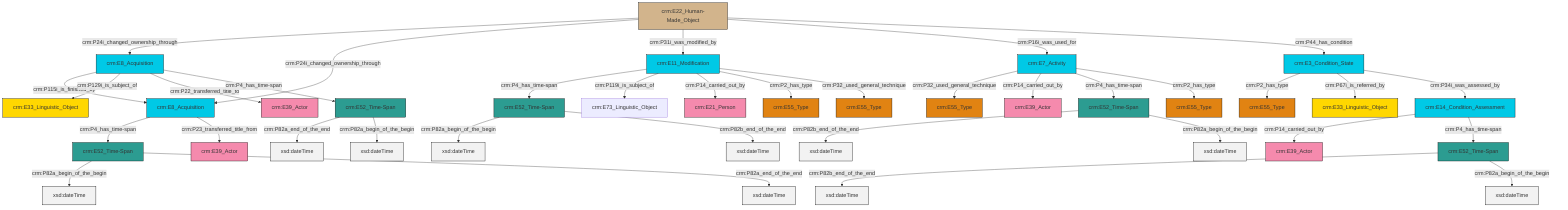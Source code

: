 graph TD
classDef Literal fill:#f2f2f2,stroke:#000000;
classDef CRM_Entity fill:#FFFFFF,stroke:#000000;
classDef Temporal_Entity fill:#00C9E6, stroke:#000000;
classDef Type fill:#E18312, stroke:#000000;
classDef Time-Span fill:#2C9C91, stroke:#000000;
classDef Appellation fill:#FFEB7F, stroke:#000000;
classDef Place fill:#008836, stroke:#000000;
classDef Persistent_Item fill:#B266B2, stroke:#000000;
classDef Conceptual_Object fill:#FFD700, stroke:#000000;
classDef Physical_Thing fill:#D2B48C, stroke:#000000;
classDef Actor fill:#f58aad, stroke:#000000;
classDef PC_Classes fill:#4ce600, stroke:#000000;
classDef Multi fill:#cccccc,stroke:#000000;

4["crm:E7_Activity"]:::Temporal_Entity -->|crm:P32_used_general_technique| 5["crm:E55_Type"]:::Type
6["crm:E52_Time-Span"]:::Time-Span -->|crm:P82a_begin_of_the_begin| 7[xsd:dateTime]:::Literal
8["crm:E52_Time-Span"]:::Time-Span -->|crm:P82a_begin_of_the_begin| 9[xsd:dateTime]:::Literal
10["crm:E22_Human-Made_Object"]:::Physical_Thing -->|crm:P24i_changed_ownership_through| 11["crm:E8_Acquisition"]:::Temporal_Entity
11["crm:E8_Acquisition"]:::Temporal_Entity -->|crm:P115i_is_finished_by| 12["crm:E8_Acquisition"]:::Temporal_Entity
13["crm:E52_Time-Span"]:::Time-Span -->|crm:P82b_end_of_the_end| 14[xsd:dateTime]:::Literal
18["crm:E52_Time-Span"]:::Time-Span -->|crm:P82a_end_of_the_end| 19[xsd:dateTime]:::Literal
10["crm:E22_Human-Made_Object"]:::Physical_Thing -->|crm:P24i_changed_ownership_through| 12["crm:E8_Acquisition"]:::Temporal_Entity
21["crm:E11_Modification"]:::Temporal_Entity -->|crm:P4_has_time-span| 6["crm:E52_Time-Span"]:::Time-Span
10["crm:E22_Human-Made_Object"]:::Physical_Thing -->|crm:P31i_was_modified_by| 21["crm:E11_Modification"]:::Temporal_Entity
21["crm:E11_Modification"]:::Temporal_Entity -->|crm:P119i_is_subject_of| 27["crm:E73_Linguistic_Object"]:::Default
6["crm:E52_Time-Span"]:::Time-Span -->|crm:P82b_end_of_the_end| 30[xsd:dateTime]:::Literal
8["crm:E52_Time-Span"]:::Time-Span -->|crm:P82a_end_of_the_end| 33[xsd:dateTime]:::Literal
18["crm:E52_Time-Span"]:::Time-Span -->|crm:P82a_begin_of_the_begin| 36[xsd:dateTime]:::Literal
12["crm:E8_Acquisition"]:::Temporal_Entity -->|crm:P4_has_time-span| 8["crm:E52_Time-Span"]:::Time-Span
21["crm:E11_Modification"]:::Temporal_Entity -->|crm:P14_carried_out_by| 25["crm:E21_Person"]:::Actor
12["crm:E8_Acquisition"]:::Temporal_Entity -->|crm:P23_transferred_title_from| 38["crm:E39_Actor"]:::Actor
10["crm:E22_Human-Made_Object"]:::Physical_Thing -->|crm:P16i_was_used_for| 4["crm:E7_Activity"]:::Temporal_Entity
4["crm:E7_Activity"]:::Temporal_Entity -->|crm:P14_carried_out_by| 31["crm:E39_Actor"]:::Actor
11["crm:E8_Acquisition"]:::Temporal_Entity -->|crm:P129i_is_subject_of| 23["crm:E33_Linguistic_Object"]:::Conceptual_Object
10["crm:E22_Human-Made_Object"]:::Physical_Thing -->|crm:P44_has_condition| 2["crm:E3_Condition_State"]:::Temporal_Entity
34["crm:E14_Condition_Assessment"]:::Temporal_Entity -->|crm:P14_carried_out_by| 41["crm:E39_Actor"]:::Actor
4["crm:E7_Activity"]:::Temporal_Entity -->|crm:P4_has_time-span| 13["crm:E52_Time-Span"]:::Time-Span
2["crm:E3_Condition_State"]:::Temporal_Entity -->|crm:P2_has_type| 44["crm:E55_Type"]:::Type
34["crm:E14_Condition_Assessment"]:::Temporal_Entity -->|crm:P4_has_time-span| 0["crm:E52_Time-Span"]:::Time-Span
4["crm:E7_Activity"]:::Temporal_Entity -->|crm:P2_has_type| 28["crm:E55_Type"]:::Type
0["crm:E52_Time-Span"]:::Time-Span -->|crm:P82b_end_of_the_end| 48[xsd:dateTime]:::Literal
21["crm:E11_Modification"]:::Temporal_Entity -->|crm:P2_has_type| 49["crm:E55_Type"]:::Type
11["crm:E8_Acquisition"]:::Temporal_Entity -->|crm:P22_transferred_title_to| 15["crm:E39_Actor"]:::Actor
2["crm:E3_Condition_State"]:::Temporal_Entity -->|crm:P67i_is_referred_by| 50["crm:E33_Linguistic_Object"]:::Conceptual_Object
21["crm:E11_Modification"]:::Temporal_Entity -->|crm:P32_used_general_technique| 39["crm:E55_Type"]:::Type
2["crm:E3_Condition_State"]:::Temporal_Entity -->|crm:P34i_was_assessed_by| 34["crm:E14_Condition_Assessment"]:::Temporal_Entity
11["crm:E8_Acquisition"]:::Temporal_Entity -->|crm:P4_has_time-span| 18["crm:E52_Time-Span"]:::Time-Span
13["crm:E52_Time-Span"]:::Time-Span -->|crm:P82a_begin_of_the_begin| 58[xsd:dateTime]:::Literal
0["crm:E52_Time-Span"]:::Time-Span -->|crm:P82a_begin_of_the_begin| 59[xsd:dateTime]:::Literal